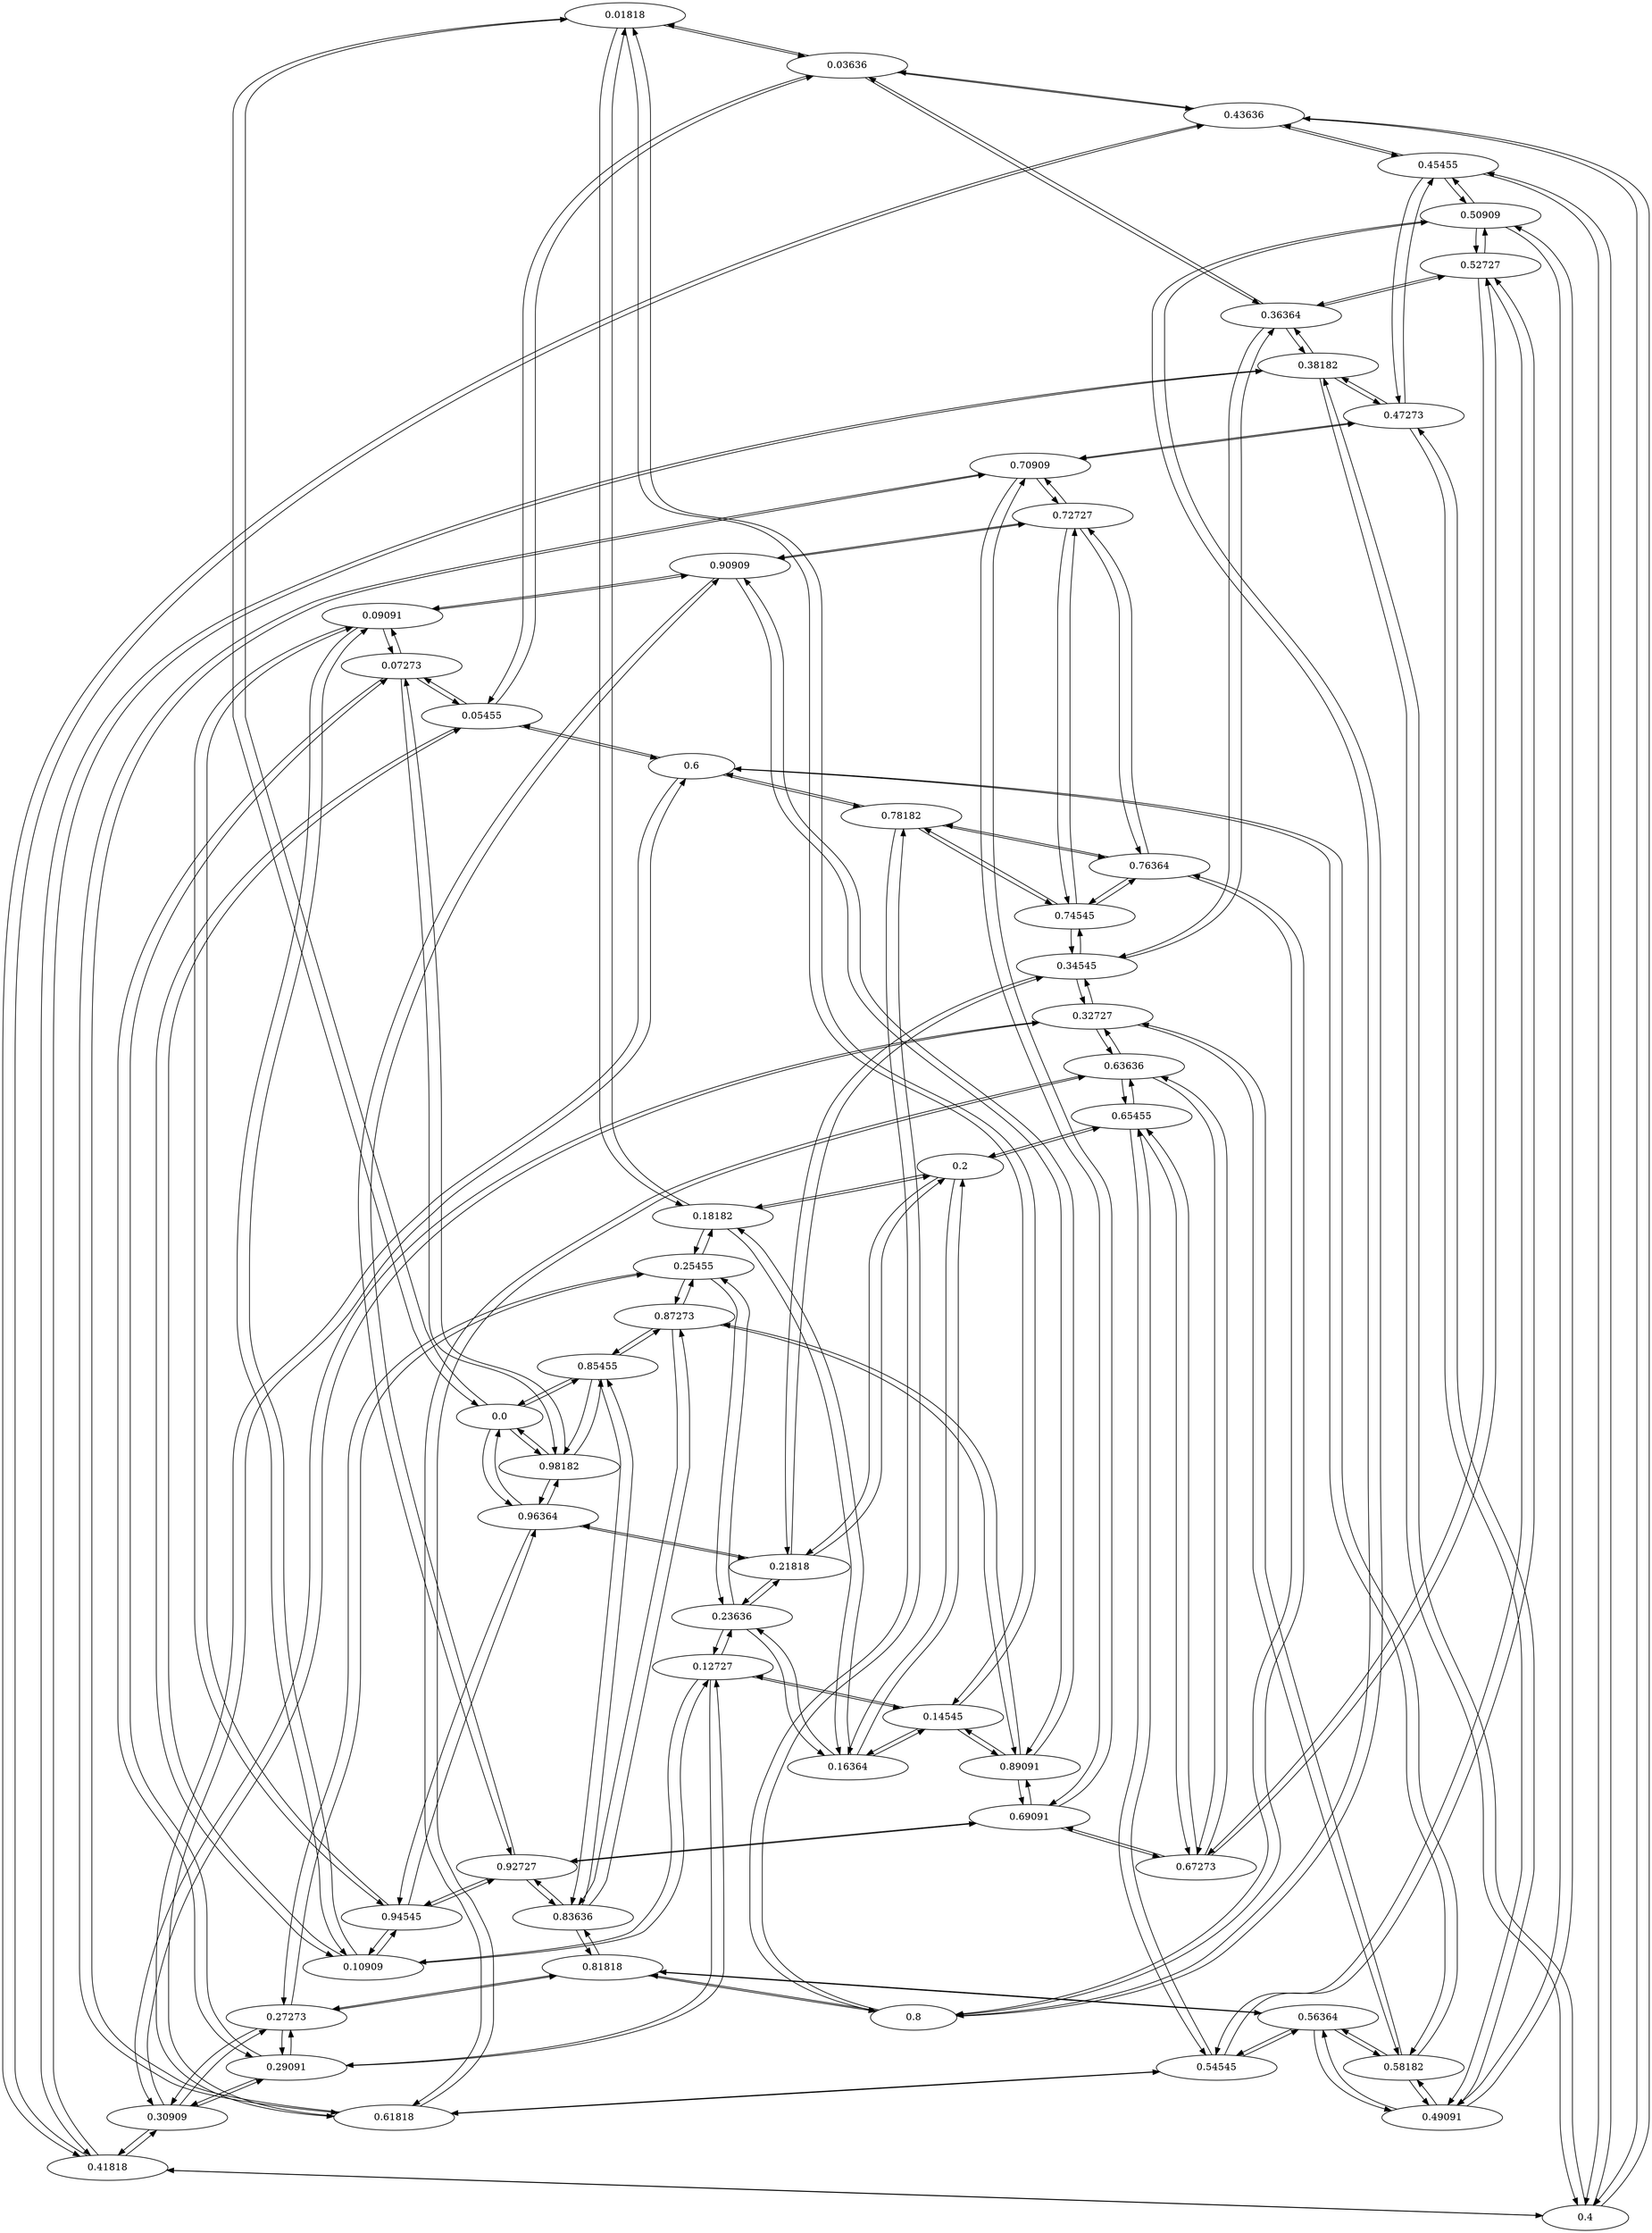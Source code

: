 digraph G {
graph [overlap=scale];
node [label="\N"];
graph [bb="0,0,2291.2,2352.1"];
"0.01818" [pos="402.79,757.48", width="2.4444", height="0.51389"];
"0.03636" [pos="599.03,1287", width="2.4444", height="0.51389"];
"0.0" [pos="683.22,153.71", width="1.75", height="0.51389"];
"0.14545" [pos="691.08,549.78", width="2.4444", height="0.51389"];
"0.18182" [pos="89.5,845.73", width="2.4444", height="0.51389"];
"0.05455" [pos="1204.9,1032.8", width="2.4444", height="0.51389"];
"0.36364" [pos="725.12,1679.9", width="2.4444", height="0.51389"];
"0.43636" [pos="422.29,1857.7", width="2.4444", height="0.51389"];
"0.85455" [pos="1301.8,132.72", width="2.4444", height="0.51389"];
"0.96364" [pos="1009.9,241.45", width="2.4444", height="0.51389"];
"0.98182" [pos="1026.9,19.5", width="2.4444", height="0.51389"];
"0.07273" [pos="1175.1,598.28", width="2.4444", height="0.51389"];
"0.10909" [pos="1357.6,484.52", width="2.4444", height="0.51389"];
"0.6" [pos="1607,1467", width="1.75", height="0.51389"];
"0.09091" [pos="1744.1,373.73", width="2.4444", height="0.51389"];
"0.29091" [pos="691.43,874.64", width="2.4444", height="0.51389"];
"0.90909" [pos="1963.5,763.43", width="2.4444", height="0.51389"];
"0.94545" [pos="1558.1,217.58", width="2.4444", height="0.51389"];
"0.12727" [pos="812.06,345.37", width="2.4444", height="0.51389"];
"0.23636" [pos="422.44,381.1", width="2.4444", height="0.51389"];
"0.16364" [pos="152.55,600.59", width="2.4444", height="0.51389"];
"0.89091" [pos="1355.1,753.97", width="2.4444", height="0.51389"];
"0.2" [pos="312.71,1094.5", width="1.75", height="0.51389"];
"0.25455" [pos="574.58,639.26", width="2.4444", height="0.51389"];
"0.21818" [pos="789.07,794.78", width="2.4444", height="0.51389"];
"0.34545" [pos="1123.5,1281.3", width="2.4444", height="0.51389"];
"0.65455" [pos="617.43,1581.6", width="2.4444", height="0.51389"];
"0.27273" [pos="829.45,1122.9", width="2.4444", height="0.51389"];
"0.87273" [pos="1169.6,439.24", width="2.4444", height="0.51389"];
"0.30909" [pos="472.92,1371.6", width="2.4444", height="0.51389"];
"0.81818" [pos="1432.8,1264.8", width="2.4444", height="0.51389"];
"0.32727" [pos="927.07,1608.2", width="2.4444", height="0.51389"];
"0.41818" [pos="198.97,1803.2", width="2.4444", height="0.51389"];
"0.58182" [pos="1393.4,1914.5", width="2.4444", height="0.51389"];
"0.63636" [pos="998.03,1841.9", width="2.4444", height="0.51389"];
"0.74545" [pos="1822.3,1303.9", width="2.4444", height="0.51389"];
"0.38182" [pos="620.48,2093.6", width="2.4444", height="0.51389"];
"0.52727" [pos="972.18,2068.7", width="2.4444", height="0.51389"];
"0.4" [pos="344.8,2206", width="1.75", height="0.51389"];
"0.47273" [pos="1199.9,2219", width="2.4444", height="0.51389"];
"0.45455" [pos="824.08,2332.6", width="2.4444", height="0.51389"];
"0.50909" [pos="1355.8,2303.4", width="2.4444", height="0.51389"];
"0.49091" [pos="1589.4,2243.8", width="2.4444", height="0.51389"];
"0.70909" [pos="1724.5,1662.7", width="2.4444", height="0.51389"];
"0.56364" [pos="1507.6,1745.4", width="2.4444", height="0.51389"];
"0.8" [pos="1811.4,1808.9", width="1.75", height="0.51389"];
"0.54545" [pos="1138.3,1962.4", width="2.4444", height="0.51389"];
"0.67273" [pos="1150.1,1542.6", width="2.4444", height="0.51389"];
"0.61818" [pos="1578.2,1934.6", width="2.4444", height="0.51389"];
"0.78182" [pos="2036.1,1640.4", width="2.4444", height="0.51389"];
"0.69091" [pos="1562,1153.8", width="2.4444", height="0.51389"];
"0.92727" [pos="1827.8,669.55", width="2.4444", height="0.51389"];
"0.72727" [pos="2065.3,1220.4", width="2.4444", height="0.51389"];
"0.76364" [pos="2201.7,1508", width="2.4444", height="0.51389"];
"0.83636" [pos="1556.9,675.36", width="2.4444", height="0.51389"];
"0.01818" -> "0.03636" [pos="e,589.17,1268.3 406.85,776.01 430.53,855.05 544.82,1164.1 585.17,1259.1"];
"0.01818" -> "0.0" [pos="e,677.32,172.27 414.33,738.83 460.64,651.91 630.48,286.55 673.46,181.85"];
"0.01818" -> "0.14545" [pos="e,672.34,567.86 434.24,740.07 491.34,703.02 610.91,616.88 664.35,574.31"];
"0.01818" -> "0.18182" [pos="e,130.46,829.22 337.88,770 279.18,784.75 193.94,808.89 140.13,826.09"];
"0.03636" -> "0.01818" [pos="e,412.65,776.14 594.96,1268.4 571.28,1189.4 456.99,880.38 416.65,785.4"];
"0.03636" -> "0.05455" [pos="e,1172.2,1050.1 646.27,1271.3 761.14,1227.4 1053.5,1104.7 1162.8,1054.4"];
"0.03636" -> "0.36364" [pos="e,715.9,1661.4 601.82,1305.5 617.18,1368.9 683.55,1576.5 712.26,1652.1"];
"0.03636" -> "0.43636" [pos="e,425.38,1839.1 590.51,1305.5 559.18,1388.8 453.86,1728.3 427.84,1829.3"];
"0.0" -> "0.01818" [pos="e,408.7,738.88 671.85,172.02 625.76,258.42 455.3,625.11 412.44,729.6"];
"0.0" -> "0.85455" [pos="e,1221.3,140.19 745.79,155.86 855.74,155.2 1083.9,147.68 1211.2,140.75"];
"0.0" -> "0.96364" [pos="e,943.45,229.31 721.11,168.62 772.85,185.02 866.73,210.65 933.4,226.89"];
"0.0" -> "0.98182" [pos="e,994.21,36.819 729.15,140.82 796.19,117.58 919.85,69.28 984.7,41.009"];
"0.05455" -> "0.03636" [pos="e,631.69,1269.7 1157.6,1048.5 1042.7,1092.4 750.36,1215.1 641.08,1265.3"];
"0.05455" -> "0.07273" [pos="e,1179.4,617.2 1206.5,1014.2 1206.7,946.08 1190.8,709.9 1180.7,627.17"];
"0.05455" -> "0.10909" [pos="e,1355.1,503.14 1212.8,1014.3 1240.8,933.53 1330.8,611 1353,512.94"];
"0.05455" -> "0.6" [pos="e,1586.4,1449.1 1218.1,1051.2 1275.1,1120.2 1499.8,1363 1579.1,1442"];
"0.07273" -> "0.05455" [pos="e,1200.6,1013.9 1173.4,616.87 1173.2,684.98 1189.2,921.17 1199.3,1003.9"];
"0.07273" -> "0.09091" [pos="e,1710.2,390.84 1225.1,582.83 1335.3,543.37 1597.4,439.87 1700.9,394.88"];
"0.07273" -> "0.29091" [pos="e,715.97,856.85 1138.1,615.14 1046.7,662.68 811.88,796.88 724.66,851.37"];
"0.07273" -> "0.98182" [pos="e,1034.4,38.045 1173,579.69 1157,495.43 1068.5,149.19 1037.4,47.623"];
"0.09091" -> "0.07273" [pos="e,1209,581.17 1694.1,389.17 1583.9,428.63 1321.8,532.14 1218.2,577.13"];
"0.09091" -> "0.10909" [pos="e,1398.9,468.08 1680.6,386.61 1604.6,406.02 1478.9,442.16 1408.8,464.84"];
"0.09091" -> "0.90909" [pos="e,1949.2,744.72 1751.1,392.19 1781,455.07 1896.6,660.87 1943.6,735.84"];
"0.09091" -> "0.94545" [pos="e,1586.5,235.14 1728.6,355.25 1699.3,326.77 1635.3,272.57 1594.5,241.27"];
"0.10909" -> "0.05455" [pos="e,1207.3,1014.2 1349.7,502.99 1321.7,583.78 1231.7,906.3 1209.5,1004.4"];
"0.10909" -> "0.09091" [pos="e,1702.8,390.17 1421.1,471.63 1497.1,452.23 1622.8,416.09 1692.9,393.41"];
"0.10909" -> "0.12727" [pos="e,878.58,357.61 1311.6,468.66 1217.8,441.25 1003.4,386.29 888.38,359.85"];
"0.10909" -> "0.94545" [pos="e,1548.5,236.03 1376.1,466.3 1415.5,420.14 1506.8,298.77 1543,244.45"];
"0.12727" -> "0.10909" [pos="e,1291.1,472.27 858.06,361.23 951.91,388.64 1166.3,443.6 1281.3,470.03"];
"0.12727" -> "0.14545" [pos="e,697.6,531.09 796.12,363.92 771.1,399.97 723.9,479.46 702.19,521.89"];
"0.12727" -> "0.23636" [pos="e,491.14,369.47 724.59,347.64 657.61,352.36 566.03,360.81 501.29,368.28"];
"0.12727" -> "0.29091" [pos="e,692.95,856.02 805.03,363.91 781.76,442.71 711.55,750.01 694.66,845.9"];
"0.14545" -> "0.01818" [pos="e,421.53,739.4 659.63,567.19 602.53,604.24 482.96,690.38 429.52,732.95"];
"0.14545" -> "0.12727" [pos="e,805.55,364.05 707.03,531.23 732.05,495.18 779.24,415.68 800.96,373.26"];
"0.14545" -> "0.16364" [pos="e,222.53,589.23 604.08,552.85 501.39,560.3 332.05,576.33 232.53,588.04"];
"0.14545" -> "0.89091" [pos="e,1296.6,740.15 732.35,566.14 843.33,604.5 1149.1,698.78 1286.6,737.36"];
"0.16364" -> "0.14545" [pos="e,621.11,561.14 239.55,597.52 342.24,590.06 511.58,574.04 611.1,562.33"];
"0.16364" -> "0.18182" [pos="e,90.466,827.07 143.74,619.27 129.04,661.86 101.98,766.3 92.265,817.09"];
"0.16364" -> "0.23636" [pos="e,405.62,399.52 180.81,582.97 234.05,544.08 348.12,451.35 398.16,406.32"];
"0.16364" -> "0.2" [pos="e,303.71,1076 155.74,619.3 174.79,694.66 265.79,976.03 300.02,1066.4"];
"0.18182" -> "0.01818" [pos="e,361.82,773.99 154.4,833.21 213.11,818.46 298.35,794.32 352.16,777.12"];
"0.18182" -> "0.16364" [pos="e,151.58,619.25 98.308,827.05 113,784.46 140.07,680.02 149.78,629.23"];
"0.18182" -> "0.2" [pos="e,291.76,1077 101.5,864.43 136.02,908.81 235.41,1020 284.6,1069.9"];
"0.18182" -> "0.25455" [pos="e,543.06,656.6 136.76,830.12 231.77,793.5 444.42,702.94 533.79,660.99"];
"0.21818" -> "0.23636" [pos="e,442.78,399.33 776.61,776.42 724.42,710.09 523.89,483.45 449.94,406.69"];
"0.21818" -> "0.2" [pos="e,334.68,1077 755.16,811.87 666.29,862.83 427.83,1012.9 343.08,1071.2"];
"0.21818" -> "0.34545" [pos="e,1107.3,1262.9 798.56,813.34 843.69,888.13 1035.2,1167.1 1101.2,1254.8"];
"0.21818" -> "0.96364" [pos="e,1005.2,260.18 799.45,776.09 837.71,694.36 968.02,368.27 1002,269.77"];
"0.23636" -> "0.12727" [pos="e,743.36,356.99 509.92,378.83 576.89,374.11 668.48,365.65 733.21,358.18"];
"0.23636" -> "0.16364" [pos="e,169.37,582.16 394.18,398.72 340.94,437.61 226.86,530.34 176.83,575.36"];
"0.23636" -> "0.21818" [pos="e,768.73,776.55 434.9,399.46 487.09,465.79 687.62,692.43 761.57,769.19"];
"0.23636" -> "0.25455" [pos="e,559.16,620.71 429.35,399.84 451.41,445 518.63,559.66 553.45,612.24"];
"0.2" -> "0.16364" [pos="e,161.55,619.15 309.52,1075.8 290.47,1000.5 199.47,719.11 165.24,628.72"];
"0.2" -> "0.18182" [pos="e,110.88,863.68 301.03,1076.3 266.91,1032.3 167.6,921.11 118.09,870.91"];
"0.2" -> "0.21818" [pos="e,766.58,812.69 344.74,1078.5 431.95,1028.7 672.63,877.31 758.32,818.42"];
"0.2" -> "0.65455" [pos="e,602.62,1563.3 321.1,1113 361.73,1187.7 536.24,1467.1 596.79,1555"];
"0.25455" -> "0.18182" [pos="e,121.01,828.39 527.32,654.87 432.3,691.5 219.66,782.05 130.28,824"];
"0.25455" -> "0.23636" [pos="e,437.86,399.65 567.66,620.52 545.61,575.37 478.39,460.7 443.56,408.13"];
"0.25455" -> "0.27273" [pos="e,816.42,1104.4 581.25,657.74 614.51,731.9 759.63,1007.8 811.29,1095.8"];
"0.25455" -> "0.87273" [pos="e,1131.2,455.92 630.26,624.87 746.42,589.61 1012.8,500.01 1121.8,459.46"];
"0.27273" -> "0.25455" [pos="e,587.61,657.79 822.78,1104.4 789.51,1030.3 644.4,754.42 592.73,666.41"];
"0.27273" -> "0.29091" [pos="e,706.11,893 823.14,1104.1 803.22,1060.4 743.37,952.09 711.53,901.47"];
"0.27273" -> "0.30909" [pos="e,492.91,1353.5 797.72,1140.3 728.84,1183.8 566.73,1296.8 501.15,1347.1"];
"0.27273" -> "0.81818" [pos="e,1364.1,1253.2 878.18,1138.4 982.36,1166.5 1227.5,1224.4 1354.1,1251.1"];
"0.29091" -> "0.07273" [pos="e,1150.6,616.06 728.45,857.77 819.79,810.24 1054.7,676.03 1141.9,621.54"];
"0.29091" -> "0.12727" [pos="e,810.55,363.99 698.46,856.1 721.73,777.3 791.95,470 808.84,374.11"];
"0.29091" -> "0.27273" [pos="e,814.77,1104.6 697.74,893.47 717.66,937.19 777.51,1045.5 809.35,1096.1"];
"0.29091" -> "0.30909" [pos="e,478.14,1353.1 680.12,893.28 641.37,968.87 516.49,1252.6 481.74,1343.5"];
"0.30909" -> "0.27273" [pos="e,809.46,1141.1 504.65,1354.3 573.53,1310.8 735.64,1197.7 801.23,1147.5"];
"0.30909" -> "0.29091" [pos="e,686.22,893.2 484.24,1353 522.99,1277.4 647.87,993.72 682.61,902.83"];
"0.30909" -> "0.32727" [pos="e,886.79,1591.7 499.39,1389.3 573.12,1432.3 781.58,1541.2 877.58,1587.3"];
"0.30909" -> "0.41818" [pos="e,207.55,1784.3 457.68,1390 409.04,1457.6 259.15,1693.5 212.69,1775.2"];
"0.32727" -> "0.30909" [pos="e,513.21,1388.1 900.6,1590.5 826.87,1547.5 618.41,1438.6 522.41,1392.5"];
"0.32727" -> "0.34545" [pos="e,1116.1,1299.8 942.34,1589.5 980.23,1534.7 1076.9,1374 1111.3,1309"];
"0.32727" -> "0.58182" [pos="e,1360.6,1897.2 948.77,1626.2 1021.4,1679.3 1256.1,1833.7 1352,1892"];
"0.32727" -> "0.63636" [pos="e,988.24,1823.3 928.79,1626.8 937.4,1667.7 966.74,1765.4 984.61,1813.7"];
"0.34545" -> "0.21818" [pos="e,805.22,813.17 1114,1262.8 1068.9,1188 877.36,908.95 811.39,821.28"];
"0.34545" -> "0.32727" [pos="e,934.43,1589.7 1108.2,1300 1070.3,1354.8 973.61,1515.5 939.22,1580.5"];
"0.34545" -> "0.36364" [pos="e,739.68,1661.2 1100.9,1299.4 1030.5,1363.3 815.63,1578.1 746.63,1653.5"];
"0.34545" -> "0.74545" [pos="e,1734.6,1305.7 1204.9,1288.5 1334,1295.5 1585.5,1303.7 1724.4,1305.6"];
"0.36364" -> "0.03636" [pos="e,608.26,1305.4 722.33,1661.3 706.97,1598 640.6,1390.4 611.89,1314.8"];
"0.36364" -> "0.34545" [pos="e,1108.9,1300 747.68,1661.8 818.14,1597.9 1033,1383.1 1102,1307.7"];
"0.36364" -> "0.38182" [pos="e,622.15,2074.9 717.24,1698.5 695.76,1764.2 639.73,1985 624.08,2064.7"];
"0.36364" -> "0.52727" [pos="e,956.6,2050.2 733.39,1698.4 767.84,1761.5 898.46,1967.6 950.64,2041.8"];
"0.38182" -> "0.36364" [pos="e,723.46,1698.6 628.37,2075 649.84,2009.3 705.88,1788.5 721.53,1708.8"];
"0.38182" -> "0.41818" [pos="e,230.7,1820.6 599.96,2075.5 534.07,2024.8 327.44,1882.1 239.35,1826.1"];
"0.38182" -> "0.4" [pos="e,373.64,2189.5 569.19,2108.8 515.13,2128.6 431.28,2162.9 382.84,2185.2"];
"0.38182" -> "0.47273" [pos="e,1128.2,2208.2 671.3,2108.8 771.78,2133.9 996.6,2182.8 1118.2,2206.3"];
"0.41818" -> "0.30909" [pos="e,464.34,1390.5 214.21,1784.9 262.85,1717.2 412.74,1481.3 459.2,1399.7"];
"0.41818" -> "0.38182" [pos="e,588.75,2076.2 219.49,1821.3 285.38,1872 492.01,2014.7 580.1,2070.7"];
"0.41818" -> "0.43636" [pos="e,350.99,1846.8 242.05,1819.4 270.13,1827.5 307.65,1837 341.18,1844.6"];
"0.41818" -> "0.4" [pos="e,334.8,2187.5 202.53,1821.8 220.81,1886.3 298.19,2100.8 330.7,2178"];
"0.43636" -> "0.03636" [pos="e,595.93,1305.6 430.8,1839.2 462.14,1755.9 567.45,1416.4 593.48,1315.4"];
"0.43636" -> "0.41818" [pos="e,270.27,1814.1 379.21,1841.5 351.13,1833.4 313.61,1823.9 280.07,1816.3"];
"0.43636" -> "0.4" [pos="e,345.66,2187.4 414.79,1876.2 397.55,1933.5 358.53,2108 347.23,2177.2"];
"0.43636" -> "0.45455" [pos="e,804.85,2314.4 434.3,1876.1 489.68,1949.5 719.72,2221.8 797.98,2307"];
"0.4" -> "0.38182" [pos="e,589.84,2111 390.09,2193 443.08,2173.8 529.95,2138.4 580.53,2115.3"];
"0.4" -> "0.41818" [pos="e,208.97,1821.7 341.24,2187.4 322.95,2122.9 245.57,1908.4 213.06,1831.2"];
"0.4" -> "0.43636" [pos="e,421.43,1876.3 352.3,2187.5 369.54,2130.2 408.56,1955.8 419.86,1886.5"];
"0.4" -> "0.45455" [pos="e,758.37,2320.2 384.24,2220.5 463.96,2245 645.42,2293.3 748.63,2317.9"];
"0.45455" -> "0.43636" [pos="e,441.52,1875.9 812.07,2314.2 756.69,2240.8 526.65,1968.5 448.39,1883.3"];
"0.45455" -> "0.4" [pos="e,398.73,2215.7 779.62,2316.5 694.27,2290.6 507.21,2241 408.57,2217.9"];
"0.45455" -> "0.47273" [pos="e,1160.4,2235.5 885.95,2319.2 960.09,2299.2 1082.8,2262 1150.8,2238.9"];
"0.45455" -> "0.50909" [pos="e,1278.9,2312.6 912.16,2332.9 1011,2329.6 1170.3,2320.9 1268.7,2313.4"];
"0.47273" -> "0.38182" [pos="e,692.26,2104.4 1149.1,2203.9 1048.6,2178.7 823.83,2129.8 702.26,2106.4"];
"0.47273" -> "0.45455" [pos="e,863.63,2316 1138.1,2232.4 1063.9,2252.4 941.24,2289.6 873.25,2312.7"];
"0.47273" -> "0.49091" [pos="e,1501.2,2243.9 1273.8,2229.1 1335.3,2234.6 1423.4,2240.4 1491,2243.5"];
"0.47273" -> "0.70909" [pos="e,1710.6,1681.2 1220.9,2200.8 1305.4,2118.8 1619.8,1785.6 1703.8,1689"];
"0.49091" -> "0.47273" [pos="e,1288.2,2218.9 1515.6,2233.6 1454.1,2228.2 1365.9,2222.4 1298.4,2219.3"];
"0.49091" -> "0.50909" [pos="e,1398,2287.1 1519.7,2255.2 1483.8,2263.5 1440.9,2274.6 1407.9,2284.1"];
"0.49091" -> "0.56364" [pos="e,1513.4,1764 1589.1,2225 1581.9,2149.2 1535.4,1865.2 1515.7,1773.9"];
"0.49091" -> "0.58182" [pos="e,1408.5,1933.1 1581.9,2224.9 1554,2169.3 1457.4,2006.4 1414.2,1941.5"];
"0.50909" -> "0.45455" [pos="e,900.93,2323.4 1267.7,2303.1 1168.9,2306.4 1009.6,2315.1 911.15,2322.6"];
"0.50909" -> "0.49091" [pos="e,1547.2,2260.1 1425.5,2292 1461.4,2283.7 1504.3,2272.6 1537.3,2263.1"];
"0.50909" -> "0.52727" [pos="e,1007.7,2085.7 1333,2285.4 1271.1,2242.8 1098.8,2137.1 1016.7,2090.8"];
"0.50909" -> "0.8" [pos="e,1798.2,1827.1 1376.3,2285.4 1452.4,2210.3 1716.8,1923.4 1791.6,1835"];
"0.52727" -> "0.36364" [pos="e,740.7,1698.4 963.92,2050.2 929.47,1987.1 798.84,1781 746.67,1706.8"];
"0.52727" -> "0.50909" [pos="e,1320.3,2286.4 994.92,2086.8 1056.8,2129.3 1229.1,2235.1 1311.2,2281.3"];
"0.52727" -> "0.54545" [pos="e,1118.5,1980.8 1008.8,2051.9 1039.4,2034.2 1082.4,2006.7 1110.3,1986.7"];
"0.52727" -> "0.67273" [pos="e,1146.6,1561.3 981.33,2050.3 1013.3,1971.9 1116.8,1666.4 1143.9,1571.1"];
"0.54545" -> "0.52727" [pos="e,992.01,2050.4 1101.7,1979.2 1071.1,1996.9 1028.1,2024.5 1000.2,2044.4"];
"0.54545" -> "0.56364" [pos="e,1484.1,1763.4 1175.2,1945.5 1247.5,1907 1407.1,1813.3 1475.4,1769.1"];
"0.54545" -> "0.61818" [pos="e,1503.8,1944.5 1226.4,1962.3 1304.2,1959.1 1416.9,1951.9 1493.7,1945.4"];
"0.54545" -> "0.65455" [pos="e,646.96,1599.1 1118.3,1944.1 1040.6,1881.3 758.66,1674.9 655.52,1604.9"];
"0.56364" -> "0.49091" [pos="e,1583.5,2225.2 1507.8,1764.2 1515.1,1840 1561.6,2123.9 1581.3,2215.3"];
"0.56364" -> "0.54545" [pos="e,1161.8,1944.4 1470.7,1762.2 1398.3,1800.7 1238.8,1894.5 1170.4,1938.7"];
"0.56364" -> "0.58182" [pos="e,1400.9,1896 1489.7,1763.6 1466.3,1793.3 1426.2,1852.6 1405.8,1887.3"];
"0.56364" -> "0.81818" [pos="e,1438.6,1283.4 1507.5,1726.7 1501.1,1653 1459.2,1382.3 1440.7,1293.3"];
"0.58182" -> "0.32727" [pos="e,959.9,1625.5 1371.7,1896.4 1299.1,1843.4 1064.4,1688.9 968.47,1630.6"];
"0.58182" -> "0.49091" [pos="e,1574.3,2225.2 1400.9,1933.4 1428.9,1989 1525.5,2151.8 1568.6,2216.7"];
"0.58182" -> "0.56364" [pos="e,1500.1,1763.8 1411.3,1896.3 1434.7,1866.5 1474.8,1807.3 1495.2,1772.5"];
"0.58182" -> "0.6" [pos="e,1601.2,1485.8 1405.6,1895.9 1444.3,1826.2 1562.3,1579.3 1597.3,1495.2"];
"0.61818" -> "0.54545" [pos="e,1212.7,1952.4 1490.2,1934.6 1412.3,1937.9 1299.6,1945 1222.8,1951.6"];
"0.61818" -> "0.63636" [pos="e,1077.7,1849.7 1519.3,1920.8 1417.4,1901.5 1207.7,1867.7 1087.6,1851.1"];
"0.61818" -> "0.6" [pos="e,1608.7,1485.5 1582.2,1915.9 1591.7,1843.7 1607.9,1583.1 1608.7,1495.8"];
"0.61818" -> "0.70909" [pos="e,1718.4,1681.5 1592.5,1915.9 1622.1,1869.1 1688.3,1746.3 1714.2,1690.7"];
"0.63636" -> "0.32727" [pos="e,936.85,1626.8 996.31,1823.2 987.7,1782.3 958.35,1684.7 940.48,1636.3"];
"0.63636" -> "0.61818" [pos="e,1498.5,1926.7 1057,1855.6 1158.9,1875 1368.5,1908.7 1488.6,1925.4"];
"0.63636" -> "0.65455" [pos="e,649.62,1598.9 977.56,1823.7 917.23,1777.4 739.61,1655.6 658.55,1604.5"];
"0.63636" -> "0.67273" [pos="e,1144.5,1561.1 1011.4,1823.4 1041.8,1772.6 1114,1630.8 1140.5,1570.4"];
"0.6" -> "0.05455" [pos="e,1226.1,1051.2 1594,1448.9 1537.5,1380.4 1313.4,1138.1 1233.3,1058.3"];
"0.6" -> "0.58182" [pos="e,1399.3,1895.6 1595,1485.2 1556.5,1554.6 1438.3,1801.9 1403.2,1886.2"];
"0.6" -> "0.61818" [pos="e,1576.5,1916 1603,1485.7 1593.6,1557.9 1577.3,1818.4 1576.5,1905.8"];
"0.6" -> "0.78182" [pos="e,1986.4,1625.1 1637.5,1483.3 1708.2,1515.8 1884.1,1587.3 1976.8,1621.6"];
"0.65455" -> "0.2" [pos="e,327.53,1112.8 609.05,1563.1 568.42,1488.4 393.91,1209.1 333.36,1121.2"];
"0.65455" -> "0.54545" [pos="e,1108.8,1944.8 637.43,1599.8 715.11,1662.6 997.09,1869.1 1100.2,1939"];
"0.65455" -> "0.63636" [pos="e,965.84,1824.5 637.91,1599.7 698.23,1646 875.86,1767.8 956.91,1818.9"];
"0.65455" -> "0.67273" [pos="e,1076.5,1552.8 705.47,1580.3 805.6,1575.1 967.91,1563.2 1066.3,1553.8"];
"0.67273" -> "0.52727" [pos="e,975.71,2050 1140.9,1561 1109,1639.4 1005.5,1944.9 978.43,2040.2"];
"0.67273" -> "0.63636" [pos="e,1003.7,1823.4 1136.7,1561 1106.3,1611.8 1034.1,1753.6 1007.7,1814.1"];
"0.67273" -> "0.65455" [pos="e,691.08,1571.3 1062.1,1543.8 961.93,1549 799.63,1560.9 701.28,1570.3"];
"0.67273" -> "0.69091" [pos="e,1546.9,1172 1173.9,1524.6 1247.2,1461.7 1468.5,1253 1539.7,1179.5"];
"0.69091" -> "0.67273" [pos="e,1165.2,1524.3 1538.2,1171.8 1464.9,1234.6 1243.6,1443.4 1172.4,1516.8"];
"0.69091" -> "0.70909" [pos="e,1715.7,1644.3 1565.1,1172.4 1584.3,1249.4 1677.7,1542.6 1712.1,1634.8"];
"0.69091" -> "0.89091" [pos="e,1368.2,772.41 1555.8,1135.2 1527.9,1071 1417.8,857.79 1373.5,781.44"];
"0.69091" -> "0.92727" [pos="e,1820.8,688.05 1575.5,1135.3 1621.9,1061.2 1773.1,785.87 1816.4,697.21"];
"0.70909" -> "0.47273" [pos="e,1213.9,2200.5 1703.5,1681 1619,1762.9 1304.7,2096.2 1220.6,2192.7"];
"0.70909" -> "0.61818" [pos="e,1584.3,1915.8 1710.2,1681.4 1680.6,1728.3 1614.4,1851 1588.5,1906.6"];
"0.70909" -> "0.69091" [pos="e,1570.8,1172.2 1721.4,1644.1 1702.3,1567.1 1608.9,1273.9 1574.5,1181.7"];
"0.70909" -> "0.72727" [pos="e,2054.5,1238.9 1742.4,1644.4 1802,1575.1 1991.4,1329.3 2048.8,1247.2"];
"0.72727" -> "0.70909" [pos="e,1735.3,1644.2 2047.4,1238.7 1987.9,1308 1798.4,1553.8 1741,1635.9"];
"0.72727" -> "0.74545" [pos="e,1856.8,1286.8 2007.1,1234.3 1963.8,1247.7 1905.8,1267.7 1866.4,1283"];
"0.72727" -> "0.76364" [pos="e,2188.9,1489.5 2070.4,1239 2089.2,1288.3 2152.5,1422.4 2184,1480.5"];
"0.72727" -> "0.90909" [pos="e,1970.6,782.09 2064.1,1201.8 2053.4,1131.1 1997.1,877.52 1973.4,791.9"];
"0.74545" -> "0.34545" [pos="e,1211.2,1279.5 1740.9,1296.7 1611.7,1289.7 1360.2,1281.5 1221.4,1279.6"];
"0.74545" -> "0.72727" [pos="e,2030.8,1237.5 1880.5,1290 1923.8,1276.6 1981.8,1256.5 2021.2,1241.2"];
"0.74545" -> "0.76364" [pos="e,2161.9,1491.4 1847.5,1321.7 1909.7,1359.4 2071.2,1446.6 2152.9,1487"];
"0.74545" -> "0.78182" [pos="e,2020.2,1621.8 1830.5,1322.8 1861.2,1379.4 1967.8,1547.7 2014.3,1613.6"];
"0.76364" -> "0.72727" [pos="e,2078.1,1238.9 2196.7,1489.4 2177.9,1440.1 2114.6,1306 2083.1,1247.8"];
"0.76364" -> "0.74545" [pos="e,1862.1,1320.5 2176.5,1490.2 2114.3,1452.5 1952.9,1365.3 1871.2,1324.9"];
"0.76364" -> "0.78182" [pos="e,2052,1622 2171.5,1525.6 2139.4,1548.5 2089.2,1588.6 2059.8,1614.9"];
"0.76364" -> "0.8" [pos="e,1829.2,1791.2 2173,1525.6 2099.7,1576.8 1907,1725.4 1837.1,1784.4"];
"0.78182" -> "0.6" [pos="e,1651.1,1480.2 2003.5,1623.1 1930,1589.5 1750.7,1516.7 1660.5,1483.7"];
"0.78182" -> "0.74545" [pos="e,1838.2,1322.5 2027.9,1621.6 1997.2,1565 1890.6,1396.7 1844.1,1330.8"];
"0.78182" -> "0.76364" [pos="e,2185.8,1526.5 2066.3,1622.9 2098.5,1599.9 2148.6,1559.8 2178.1,1533.5"];
"0.78182" -> "0.8" [pos="e,1828.6,1791 2004.8,1658 1959.8,1688.4 1877.6,1750 1836.3,1784.5"];
"0.81818" -> "0.27273" [pos="e,898.12,1134.5 1384.1,1249.3 1279.9,1221.2 1034.7,1163.3 908.14,1136.6"];
"0.81818" -> "0.56364" [pos="e,1501.8,1726.8 1432.9,1283.5 1439.2,1357.2 1481.1,1627.9 1499.6,1716.9"];
"0.81818" -> "0.83636" [pos="e,1555.6,694.13 1439.4,1246.1 1462.9,1160.6 1537.3,807.95 1554,704.19"];
"0.81818" -> "0.8" [pos="e,1795.4,1790.8 1442.6,1283.4 1492.7,1364.7 1717.1,1687.6 1789.1,1782.6"];
"0.83636" -> "0.81818" [pos="e,1434.1,1246 1550.3,694.1 1526.8,779.51 1452.4,1132.2 1435.7,1236"];
"0.83636" -> "0.85455" [pos="e,1313.5,151.17 1551.1,656.82 1519.1,576.25 1369,256.56 1318.4,160.28"];
"0.83636" -> "0.87273" [pos="e,1205.2,456.25 1534.2,657.42 1471.8,614.67 1296.9,507.7 1214.1,461.21"];
"0.83636" -> "0.92727" [pos="e,1748.1,677.47 1642.4,679.85 1672.8,679.74 1707.1,679.03 1737.8,677.88"];
"0.8" -> "0.50909" [pos="e,1369.1,2285 1791.1,1826.7 1715.5,1901.3 1450.6,2188.7 1375.6,2277.3"];
"0.8" -> "0.76364" [pos="e,2183.3,1526.3 1838.8,1792.2 1910.9,1742 2104.3,1592.9 2175.3,1533.1"];
"0.8" -> "0.78182" [pos="e,2018.6,1658.6 1841.2,1792.3 1885.8,1762.4 1969,1700.1 2010.8,1665.2"];
"0.8" -> "0.81818" [pos="e,1449,1283.3 1801.7,1790.6 1752.1,1709.9 1527.3,1386.4 1455.1,1291.2"];
"0.85455" -> "0.0" [pos="e,742.89,147.49 1214,130.82 1090.1,132.4 866.54,140.12 753.18,146.86"];
"0.85455" -> "0.83636" [pos="e,1545.2,656.91 1307.7,151.26 1339.7,231.84 1489.7,551.52 1540.4,647.8"];
"0.85455" -> "0.87273" [pos="e,1174,420.45 1289.9,151.42 1263,203.3 1200,349.05 1177.4,410.92"];
"0.85455" -> "0.98182" [pos="e,1077.6,34.672 1271.5,115.33 1227.2,94.375 1144.2,59.782 1087.3,38.269"];
"0.87273" -> "0.25455" [pos="e,612.97,622.58 1113.9,453.64 997.74,488.9 731.4,578.49 622.4,619.05"];
"0.87273" -> "0.83636" [pos="e,1521.3,658.35 1192.3,457.18 1254.7,499.93 1429.6,606.9 1512.4,653.39"];
"0.87273" -> "0.85455" [pos="e,1297.3,151.52 1181.5,420.54 1208.4,368.67 1271.4,222.92 1294,161.04"];
"0.87273" -> "0.89091" [pos="e,1340.2,735.56 1176.7,457.82 1203.1,511.14 1293.2,664.52 1334.5,727.02"];
"0.89091" -> "0.14545" [pos="e,749.63,563.6 1313.8,737.6 1202.9,699.25 897.12,604.97 759.63,566.39"];
"0.89091" -> "0.69091" [pos="e,1548.9,1135.3 1361.4,772.51 1389.2,836.77 1499.3,1050 1543.6,1126.3"];
"0.89091" -> "0.87273" [pos="e,1184.5,457.65 1347.9,735.39 1321.6,682.07 1231.5,528.69 1190.2,466.19"];
"0.89091" -> "0.90909" [pos="e,1876.7,766.97 1438.4,760.08 1550.1,764.3 1748.2,767.47 1866.5,767.02"];
"0.90909" -> "0.09091" [pos="e,1758.3,392.45 1956.5,744.98 1926.5,682.1 1811,476.29 1764,401.32"];
"0.90909" -> "0.72727" [pos="e,2058.2,1201.7 1964.7,781.96 1975.4,852.74 2031.6,1106.3 2055.4,1191.9"];
"0.90909" -> "0.89091" [pos="e,1441.9,750.43 1880.2,757.32 1768.5,753.1 1570.4,749.93 1452.1,750.38"];
"0.90909" -> "0.92727" [pos="e,1862.7,686.6 1946,745.28 1927.2,730.05 1896.7,708.44 1871.4,692.13"];
"0.92727" -> "0.69091" [pos="e,1569.1,1135.3 1814.4,688.04 1768,762.13 1616.7,1037.4 1573.5,1126.1"];
"0.92727" -> "0.83636" [pos="e,1636.6,667.43 1742.3,665.06 1712,665.17 1677.7,665.87 1646.9,667.02"];
"0.92727" -> "0.90909" [pos="e,1928.6,746.37 1845.3,687.7 1864.1,702.93 1894.6,724.53 1919.9,740.84"];
"0.92727" -> "0.94545" [pos="e,1572.7,236.23 1820,650.95 1783.6,580.23 1633.5,328.23 1578.3,244.68"];
"0.94545" -> "0.09091" [pos="e,1715.7,356.16 1573.5,236.06 1602.8,264.54 1666.8,318.74 1707.6,350.04"];
"0.94545" -> "0.10909" [pos="e,1367.2,466.07 1539.6,235.79 1500.2,281.95 1408.9,403.32 1372.7,457.64"];
"0.94545" -> "0.92727" [pos="e,1813.2,650.89 1565.9,236.17 1602.3,306.89 1752.4,558.89 1807.5,642.44"];
"0.94545" -> "0.96364" [pos="e,1088.8,233.1 1470.1,216.3 1368.1,218.56 1201.1,225.82 1098.8,232.44"];
"0.96364" -> "0.0" [pos="e,737.88,163.06 967.78,225.21 911.93,207.73 812.91,180.89 747.65,165.36"];
"0.96364" -> "0.21818" [pos="e,793.76,776.05 999.55,260.14 961.28,341.87 830.98,667.96 797,766.47"];
"0.96364" -> "0.94545" [pos="e,1479.2,225.93 1097.9,242.73 1199.9,240.48 1366.9,233.21 1469.2,226.59"];
"0.96364" -> "0.98182" [pos="e,1029.4,38.051 1015.3,222.83 1021.8,184.08 1028.8,94.53 1029.4,48.288"];
"0.98182" -> "0.0" [pos="e,713.66,137.39 974.75,34.556 905.7,58.814 785.43,105.91 723.14,133.19"];
"0.98182" -> "0.07273" [pos="e,1167.6,579.73 1029,38.088 1045,122.34 1133.5,468.58 1164.6,570.15"];
"0.98182" -> "0.85455" [pos="e,1251.1,117.55 1057.2,36.893 1101.5,57.848 1184.5,92.441 1241.4,113.95"];
"0.98182" -> "0.96364" [pos="e,1007.4,222.9 1021.5,38.12 1015.1,76.874 1008,166.42 1007.4,212.67"];
}